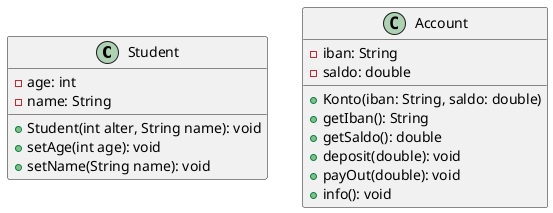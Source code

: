 @startuml Class_Examples



class Student {
- age: int
- name: String
+ Student(int alter, String name): void
+ setAge(int age): void
+ setName(String name): void
}

class Account {
- iban: String
- saldo: double
+ Konto(iban: String, saldo: double)
+ getIban(): String
+ getSaldo(): double
+ deposit(double): void
+ payOut(double): void
+ info(): void
}